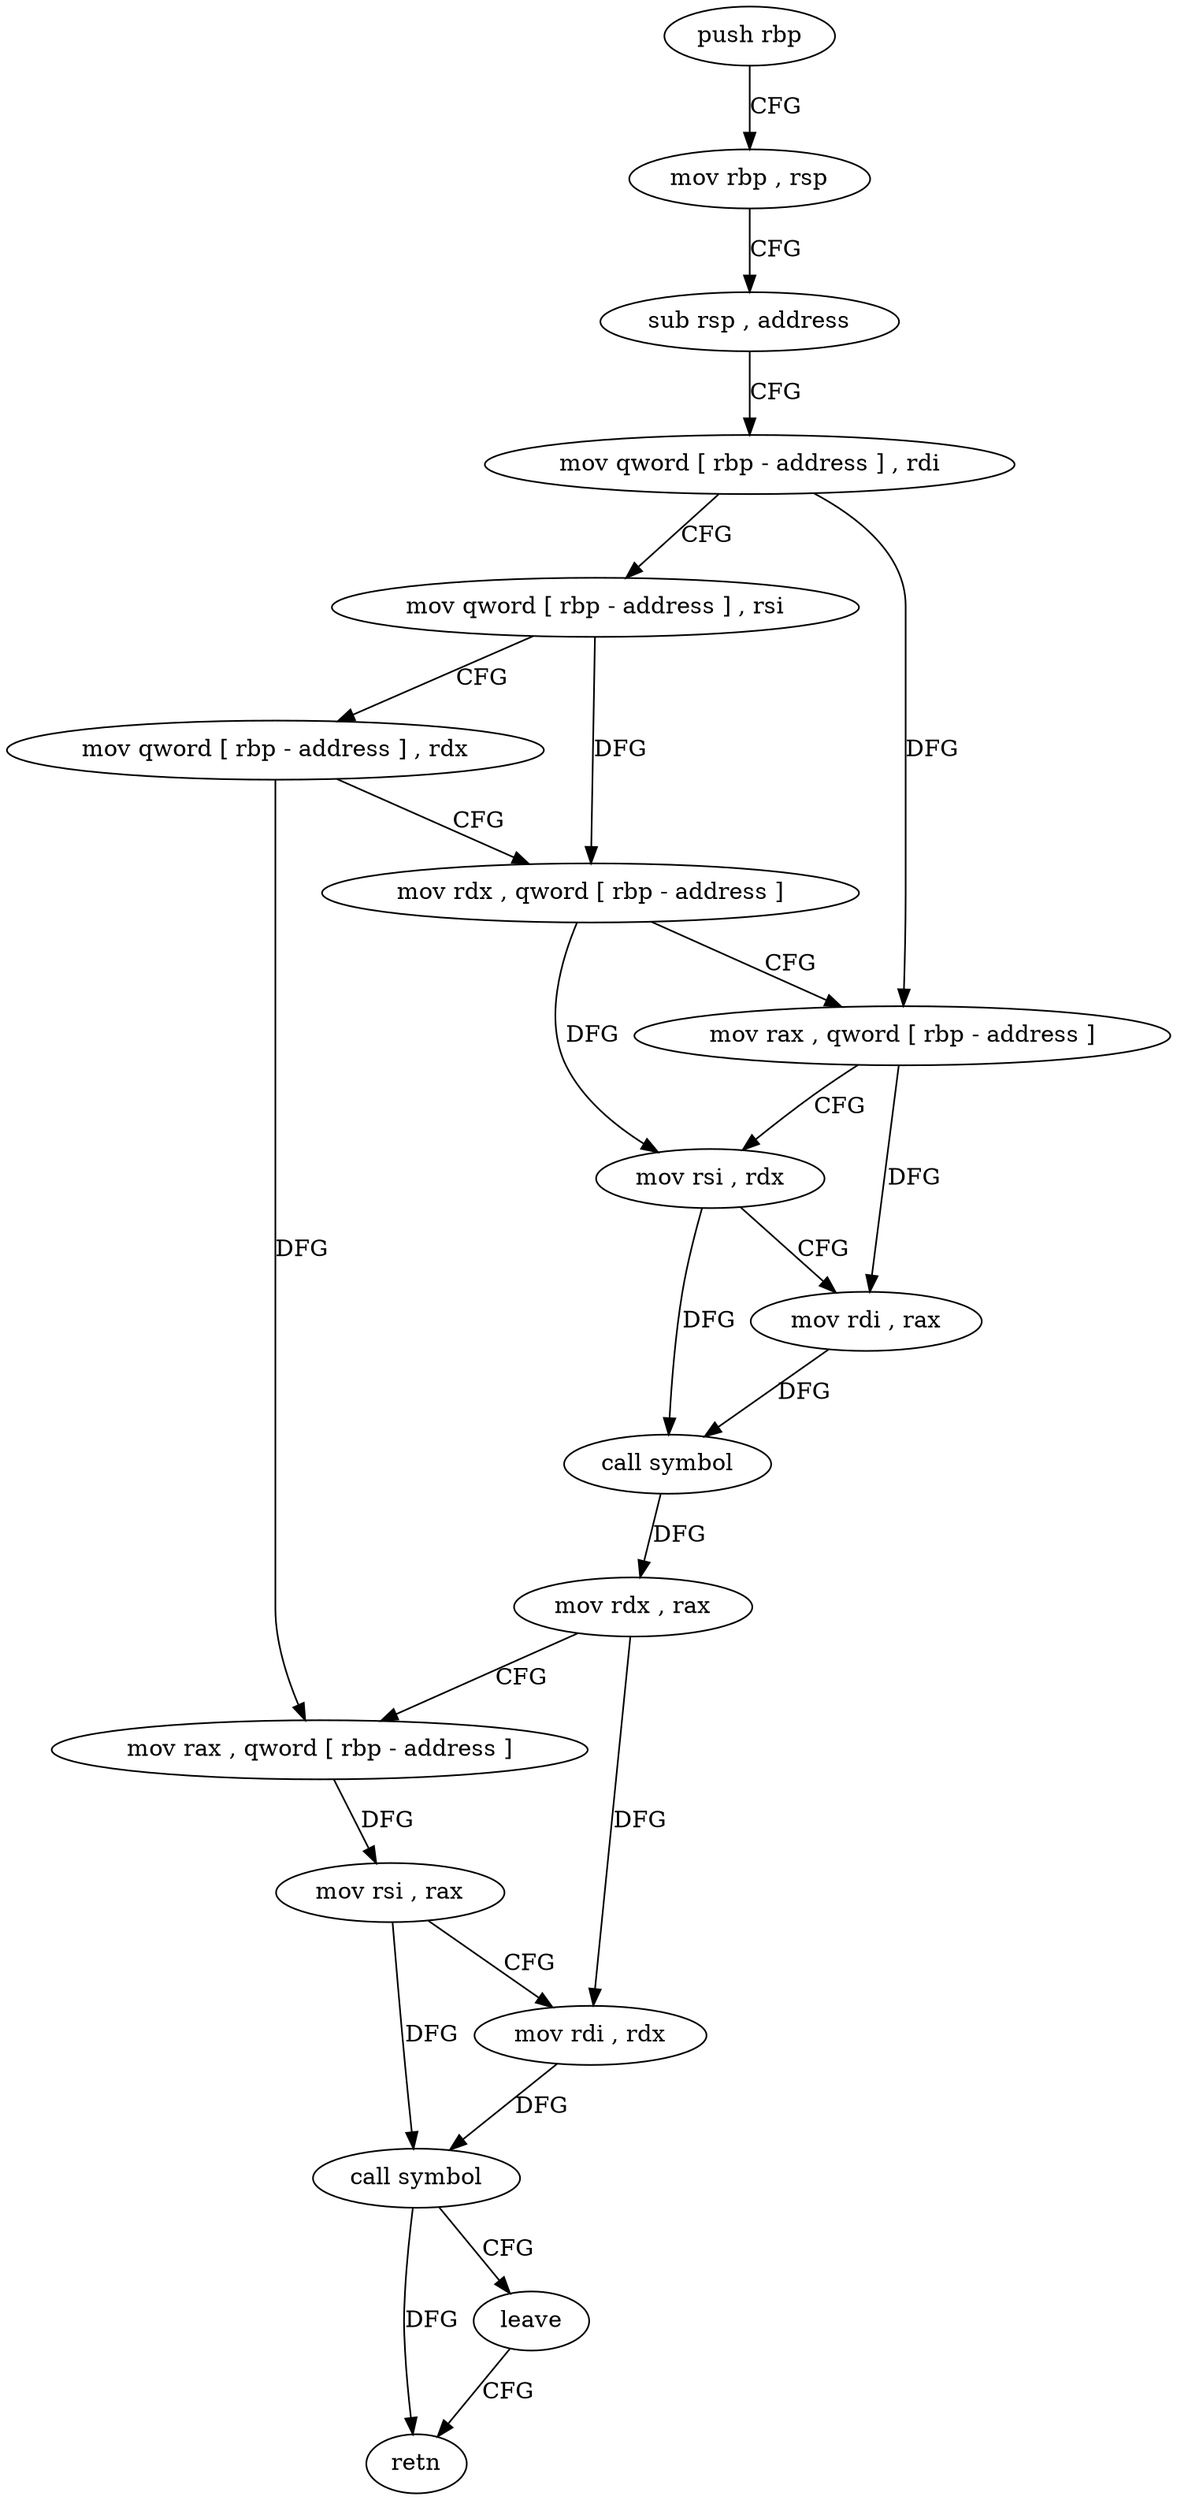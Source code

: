 digraph "func" {
"4347771" [label = "push rbp" ]
"4347772" [label = "mov rbp , rsp" ]
"4347775" [label = "sub rsp , address" ]
"4347779" [label = "mov qword [ rbp - address ] , rdi" ]
"4347783" [label = "mov qword [ rbp - address ] , rsi" ]
"4347787" [label = "mov qword [ rbp - address ] , rdx" ]
"4347791" [label = "mov rdx , qword [ rbp - address ]" ]
"4347795" [label = "mov rax , qword [ rbp - address ]" ]
"4347799" [label = "mov rsi , rdx" ]
"4347802" [label = "mov rdi , rax" ]
"4347805" [label = "call symbol" ]
"4347810" [label = "mov rdx , rax" ]
"4347813" [label = "mov rax , qword [ rbp - address ]" ]
"4347817" [label = "mov rsi , rax" ]
"4347820" [label = "mov rdi , rdx" ]
"4347823" [label = "call symbol" ]
"4347828" [label = "leave" ]
"4347829" [label = "retn" ]
"4347771" -> "4347772" [ label = "CFG" ]
"4347772" -> "4347775" [ label = "CFG" ]
"4347775" -> "4347779" [ label = "CFG" ]
"4347779" -> "4347783" [ label = "CFG" ]
"4347779" -> "4347795" [ label = "DFG" ]
"4347783" -> "4347787" [ label = "CFG" ]
"4347783" -> "4347791" [ label = "DFG" ]
"4347787" -> "4347791" [ label = "CFG" ]
"4347787" -> "4347813" [ label = "DFG" ]
"4347791" -> "4347795" [ label = "CFG" ]
"4347791" -> "4347799" [ label = "DFG" ]
"4347795" -> "4347799" [ label = "CFG" ]
"4347795" -> "4347802" [ label = "DFG" ]
"4347799" -> "4347802" [ label = "CFG" ]
"4347799" -> "4347805" [ label = "DFG" ]
"4347802" -> "4347805" [ label = "DFG" ]
"4347805" -> "4347810" [ label = "DFG" ]
"4347810" -> "4347813" [ label = "CFG" ]
"4347810" -> "4347820" [ label = "DFG" ]
"4347813" -> "4347817" [ label = "DFG" ]
"4347817" -> "4347820" [ label = "CFG" ]
"4347817" -> "4347823" [ label = "DFG" ]
"4347820" -> "4347823" [ label = "DFG" ]
"4347823" -> "4347828" [ label = "CFG" ]
"4347823" -> "4347829" [ label = "DFG" ]
"4347828" -> "4347829" [ label = "CFG" ]
}
